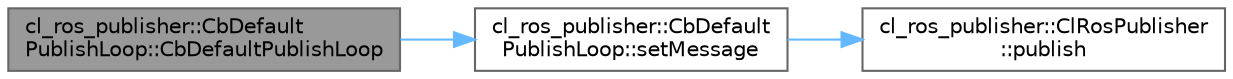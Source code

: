 digraph "cl_ros_publisher::CbDefaultPublishLoop::CbDefaultPublishLoop"
{
 // LATEX_PDF_SIZE
  bgcolor="transparent";
  edge [fontname=Helvetica,fontsize=10,labelfontname=Helvetica,labelfontsize=10];
  node [fontname=Helvetica,fontsize=10,shape=box,height=0.2,width=0.4];
  rankdir="LR";
  Node1 [label="cl_ros_publisher::CbDefault\lPublishLoop::CbDefaultPublishLoop",height=0.2,width=0.4,color="gray40", fillcolor="grey60", style="filled", fontcolor="black",tooltip=" "];
  Node1 -> Node2 [color="steelblue1",style="solid"];
  Node2 [label="cl_ros_publisher::CbDefault\lPublishLoop::setMessage",height=0.2,width=0.4,color="grey40", fillcolor="white", style="filled",URL="$classcl__ros__publisher_1_1CbDefaultPublishLoop.html#a0377d84fde4cd1193abe5daf172359a7",tooltip=" "];
  Node2 -> Node3 [color="steelblue1",style="solid"];
  Node3 [label="cl_ros_publisher::ClRosPublisher\l::publish",height=0.2,width=0.4,color="grey40", fillcolor="white", style="filled",URL="$classcl__ros__publisher_1_1ClRosPublisher.html#a3517d62fb0703a0a72efe6de7ad1a6d8",tooltip=" "];
}
